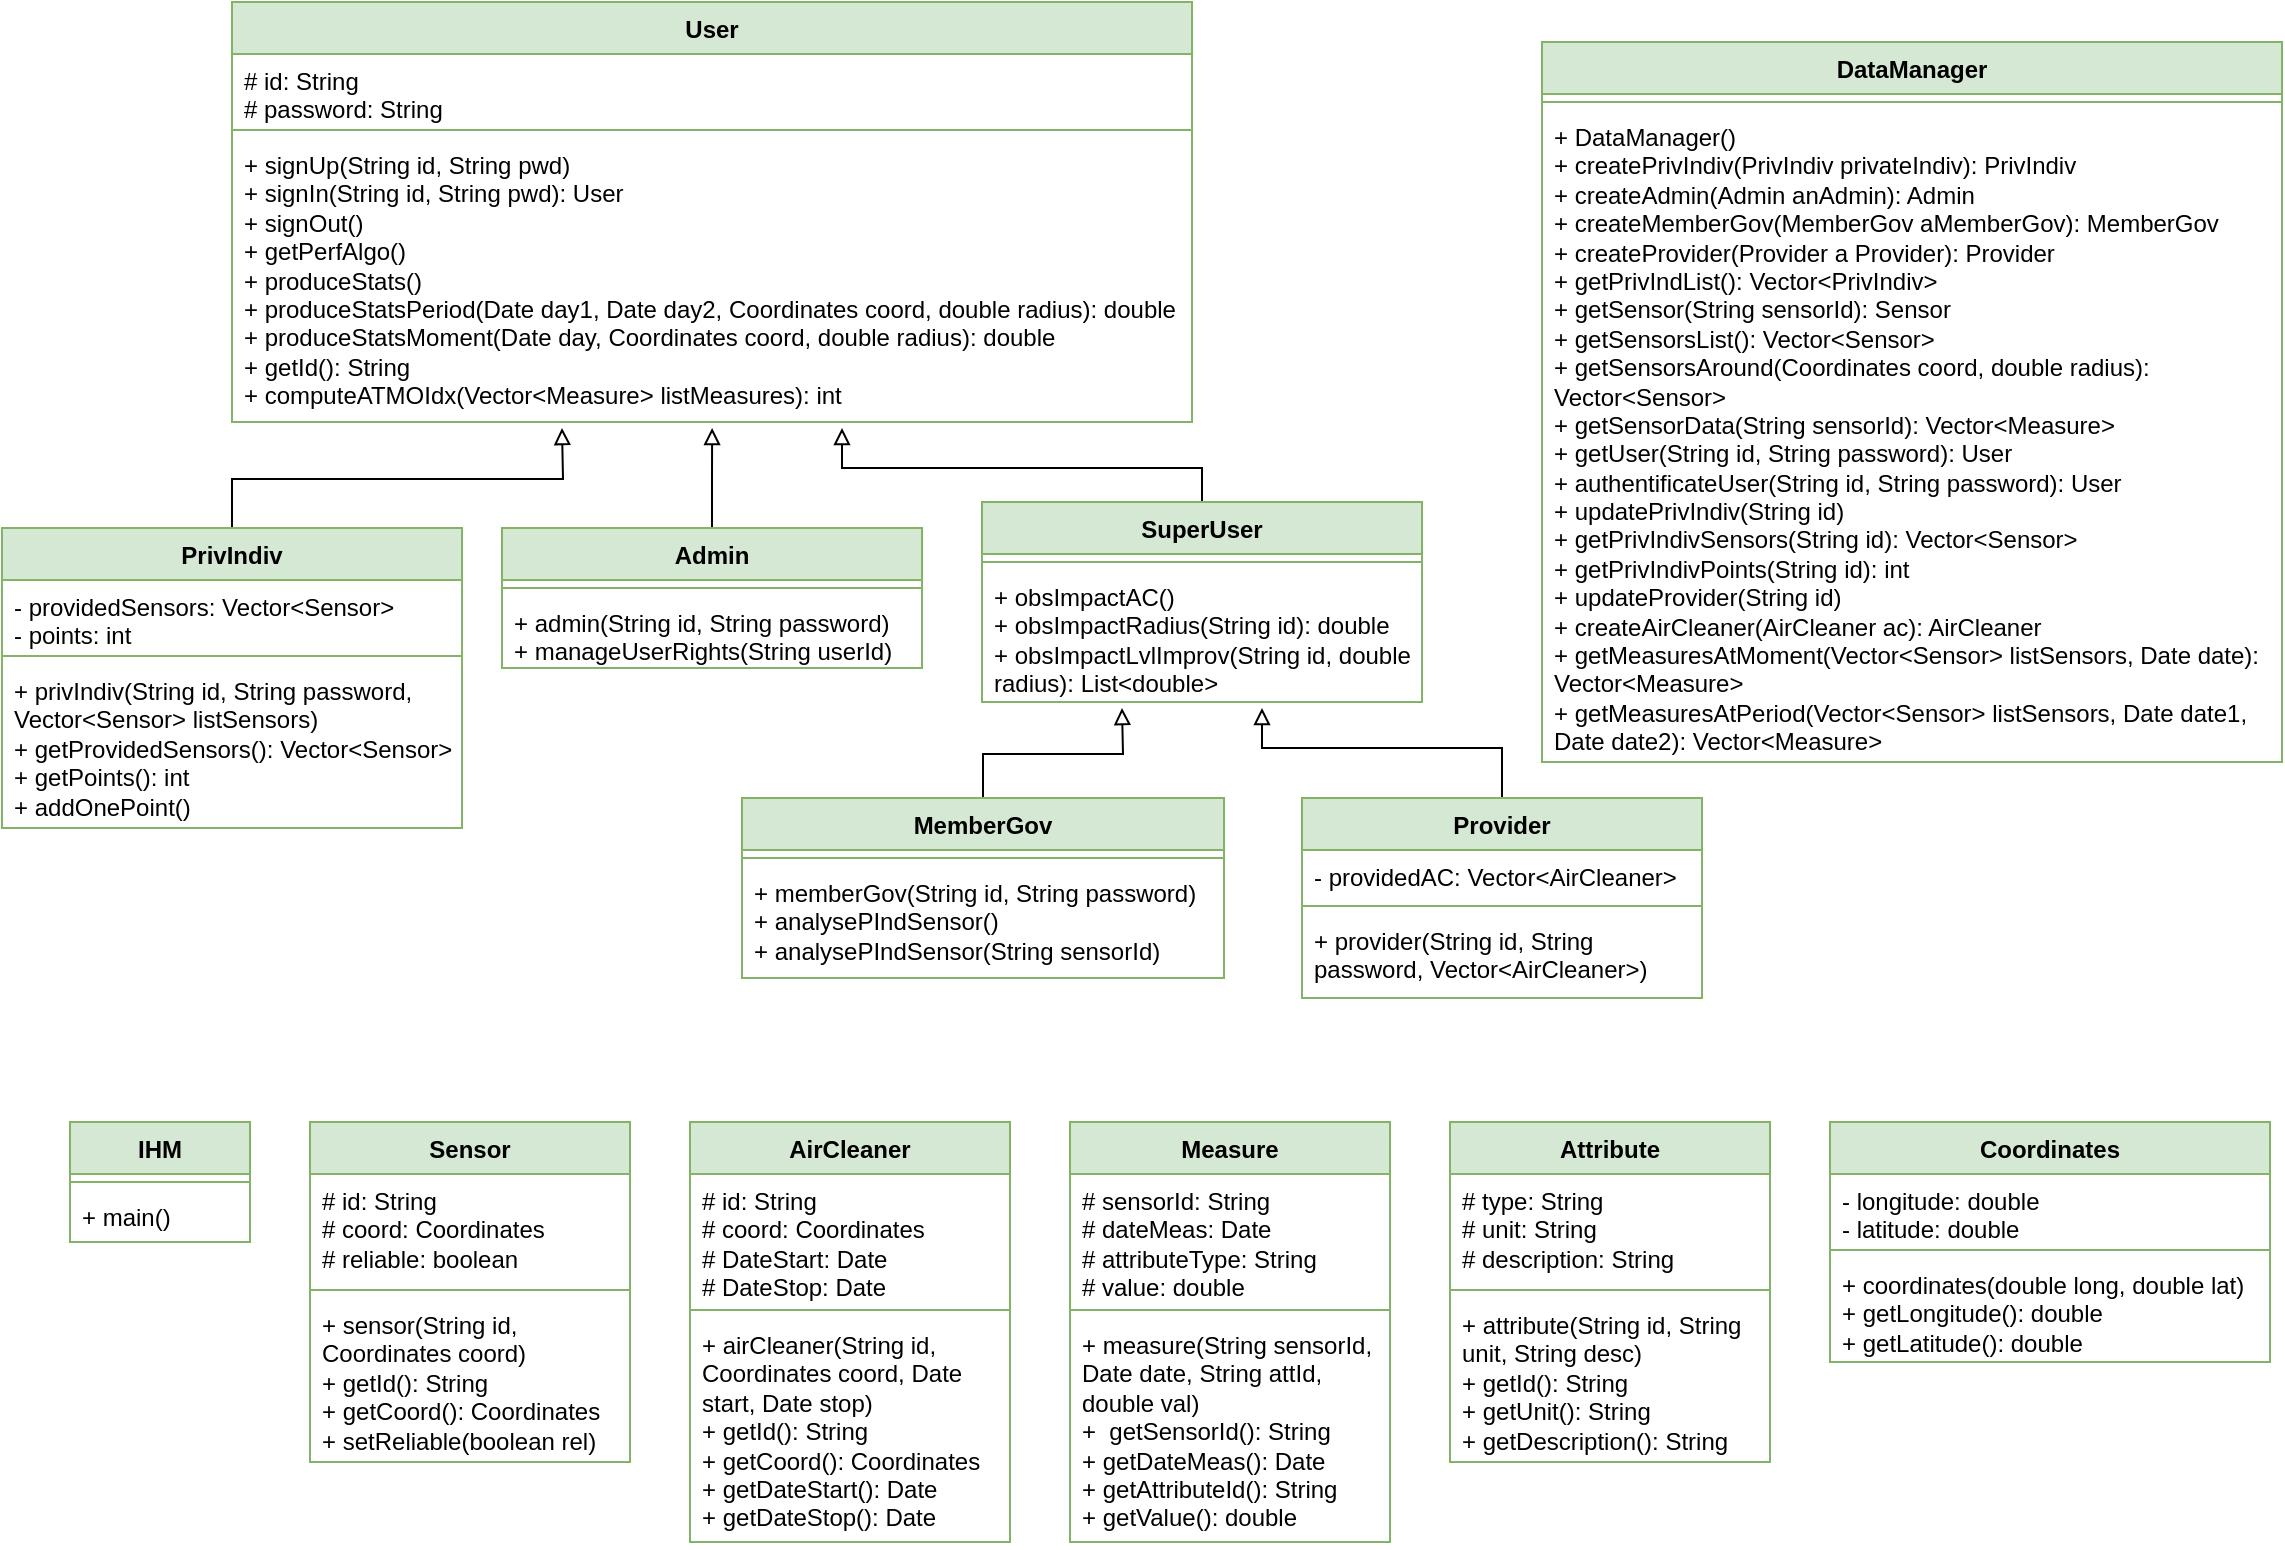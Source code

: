 <mxfile version="21.2.8" type="device">
  <diagram name="Page-1" id="V_YN9P2yqnFcR8cg9pQ4">
    <mxGraphModel dx="670" dy="856" grid="1" gridSize="10" guides="1" tooltips="1" connect="1" arrows="1" fold="1" page="1" pageScale="1" pageWidth="1169" pageHeight="827" math="0" shadow="0">
      <root>
        <mxCell id="0" />
        <mxCell id="1" parent="0" />
        <mxCell id="gNZihffF2-oShlzIyq49-1" value="User" style="swimlane;fontStyle=1;align=center;verticalAlign=top;childLayout=stackLayout;horizontal=1;startSize=26;horizontalStack=0;resizeParent=1;resizeParentMax=0;resizeLast=0;collapsible=1;marginBottom=0;whiteSpace=wrap;html=1;fillColor=#d5e8d4;strokeColor=#82b366;" parent="1" vertex="1">
          <mxGeometry x="130" y="40" width="480" height="210" as="geometry" />
        </mxCell>
        <mxCell id="gNZihffF2-oShlzIyq49-2" value="# id: String&lt;br&gt;# password: String" style="text;strokeColor=none;fillColor=none;align=left;verticalAlign=top;spacingLeft=4;spacingRight=4;overflow=hidden;rotatable=0;points=[[0,0.5],[1,0.5]];portConstraint=eastwest;whiteSpace=wrap;html=1;" parent="gNZihffF2-oShlzIyq49-1" vertex="1">
          <mxGeometry y="26" width="480" height="34" as="geometry" />
        </mxCell>
        <mxCell id="gNZihffF2-oShlzIyq49-3" value="" style="line;strokeWidth=1;fillColor=none;align=left;verticalAlign=middle;spacingTop=-1;spacingLeft=3;spacingRight=3;rotatable=0;labelPosition=right;points=[];portConstraint=eastwest;strokeColor=inherit;" parent="gNZihffF2-oShlzIyq49-1" vertex="1">
          <mxGeometry y="60" width="480" height="8" as="geometry" />
        </mxCell>
        <mxCell id="gNZihffF2-oShlzIyq49-4" value="+ signUp(String id, String pwd)&lt;br&gt;+ signIn(String id, String pwd): User&lt;br&gt;+ signOut()&lt;br&gt;+ getPerfAlgo()&lt;br&gt;+ produceStats()&lt;br&gt;+ produceStatsPeriod(Date day1, Date day2, Coordinates coord, double radius): double&lt;br&gt;+ produceStatsMoment(Date day, Coordinates coord, double radius): double&lt;br&gt;+ getId(): String&lt;br&gt;+ computeATMOIdx(Vector&amp;lt;Measure&amp;gt; listMeasures): int" style="text;strokeColor=none;fillColor=none;align=left;verticalAlign=top;spacingLeft=4;spacingRight=4;overflow=hidden;rotatable=0;points=[[0,0.5],[1,0.5]];portConstraint=eastwest;whiteSpace=wrap;html=1;" parent="gNZihffF2-oShlzIyq49-1" vertex="1">
          <mxGeometry y="68" width="480" height="142" as="geometry" />
        </mxCell>
        <mxCell id="gNZihffF2-oShlzIyq49-5" style="edgeStyle=orthogonalEdgeStyle;rounded=0;orthogonalLoop=1;jettySize=auto;html=1;exitX=0.5;exitY=0;exitDx=0;exitDy=0;endArrow=block;endFill=0;" parent="1" source="gNZihffF2-oShlzIyq49-6" edge="1">
          <mxGeometry relative="1" as="geometry">
            <mxPoint x="370.059" y="253" as="targetPoint" />
          </mxGeometry>
        </mxCell>
        <mxCell id="gNZihffF2-oShlzIyq49-6" value="Admin" style="swimlane;fontStyle=1;align=center;verticalAlign=top;childLayout=stackLayout;horizontal=1;startSize=26;horizontalStack=0;resizeParent=1;resizeParentMax=0;resizeLast=0;collapsible=1;marginBottom=0;whiteSpace=wrap;html=1;fillColor=#d5e8d4;strokeColor=#82b366;" parent="1" vertex="1">
          <mxGeometry x="265" y="303" width="210" height="70" as="geometry" />
        </mxCell>
        <mxCell id="gNZihffF2-oShlzIyq49-7" value="" style="line;strokeWidth=1;fillColor=none;align=left;verticalAlign=middle;spacingTop=-1;spacingLeft=3;spacingRight=3;rotatable=0;labelPosition=right;points=[];portConstraint=eastwest;strokeColor=inherit;" parent="gNZihffF2-oShlzIyq49-6" vertex="1">
          <mxGeometry y="26" width="210" height="8" as="geometry" />
        </mxCell>
        <mxCell id="gNZihffF2-oShlzIyq49-8" value="+ admin(String id, String password)&lt;br&gt;+ manageUserRights(String userId)" style="text;strokeColor=none;fillColor=none;align=left;verticalAlign=top;spacingLeft=4;spacingRight=4;overflow=hidden;rotatable=0;points=[[0,0.5],[1,0.5]];portConstraint=eastwest;whiteSpace=wrap;html=1;" parent="gNZihffF2-oShlzIyq49-6" vertex="1">
          <mxGeometry y="34" width="210" height="36" as="geometry" />
        </mxCell>
        <mxCell id="gNZihffF2-oShlzIyq49-9" style="edgeStyle=orthogonalEdgeStyle;rounded=0;orthogonalLoop=1;jettySize=auto;html=1;exitX=0.5;exitY=0;exitDx=0;exitDy=0;endArrow=block;endFill=0;targetPerimeterSpacing=0;strokeWidth=1;" parent="1" source="gNZihffF2-oShlzIyq49-10" edge="1">
          <mxGeometry relative="1" as="geometry">
            <mxPoint x="295" y="253" as="targetPoint" />
          </mxGeometry>
        </mxCell>
        <mxCell id="gNZihffF2-oShlzIyq49-10" value="PrivIndiv" style="swimlane;fontStyle=1;align=center;verticalAlign=top;childLayout=stackLayout;horizontal=1;startSize=26;horizontalStack=0;resizeParent=1;resizeParentMax=0;resizeLast=0;collapsible=1;marginBottom=0;whiteSpace=wrap;html=1;fillColor=#d5e8d4;strokeColor=#82b366;" parent="1" vertex="1">
          <mxGeometry x="15" y="303" width="230" height="150" as="geometry" />
        </mxCell>
        <mxCell id="gNZihffF2-oShlzIyq49-11" value="- providedSensors: Vector&amp;lt;Sensor&amp;gt;&lt;br&gt;- points: int" style="text;strokeColor=none;fillColor=none;align=left;verticalAlign=top;spacingLeft=4;spacingRight=4;overflow=hidden;rotatable=0;points=[[0,0.5],[1,0.5]];portConstraint=eastwest;whiteSpace=wrap;html=1;" parent="gNZihffF2-oShlzIyq49-10" vertex="1">
          <mxGeometry y="26" width="230" height="34" as="geometry" />
        </mxCell>
        <mxCell id="gNZihffF2-oShlzIyq49-12" value="" style="line;strokeWidth=1;fillColor=none;align=left;verticalAlign=middle;spacingTop=-1;spacingLeft=3;spacingRight=3;rotatable=0;labelPosition=right;points=[];portConstraint=eastwest;strokeColor=inherit;" parent="gNZihffF2-oShlzIyq49-10" vertex="1">
          <mxGeometry y="60" width="230" height="8" as="geometry" />
        </mxCell>
        <mxCell id="gNZihffF2-oShlzIyq49-13" value="+ privIndiv(String id, String password, Vector&amp;lt;Sensor&amp;gt; listSensors)&lt;br&gt;+ getProvidedSensors(): Vector&amp;lt;Sensor&amp;gt;&lt;br&gt;+ getPoints(): int&lt;br&gt;+ addOnePoint()" style="text;strokeColor=none;fillColor=none;align=left;verticalAlign=top;spacingLeft=4;spacingRight=4;overflow=hidden;rotatable=0;points=[[0,0.5],[1,0.5]];portConstraint=eastwest;whiteSpace=wrap;html=1;" parent="gNZihffF2-oShlzIyq49-10" vertex="1">
          <mxGeometry y="68" width="230" height="82" as="geometry" />
        </mxCell>
        <mxCell id="gNZihffF2-oShlzIyq49-14" style="edgeStyle=orthogonalEdgeStyle;rounded=0;orthogonalLoop=1;jettySize=auto;html=1;endArrow=block;endFill=0;" parent="1" source="gNZihffF2-oShlzIyq49-15" edge="1">
          <mxGeometry relative="1" as="geometry">
            <mxPoint x="435" y="253" as="targetPoint" />
            <Array as="points">
              <mxPoint x="615" y="273" />
              <mxPoint x="435" y="273" />
            </Array>
          </mxGeometry>
        </mxCell>
        <mxCell id="gNZihffF2-oShlzIyq49-15" value="SuperUser" style="swimlane;fontStyle=1;align=center;verticalAlign=top;childLayout=stackLayout;horizontal=1;startSize=26;horizontalStack=0;resizeParent=1;resizeParentMax=0;resizeLast=0;collapsible=1;marginBottom=0;whiteSpace=wrap;html=1;fillColor=#d5e8d4;strokeColor=#82b366;" parent="1" vertex="1">
          <mxGeometry x="505" y="290" width="220" height="100" as="geometry" />
        </mxCell>
        <mxCell id="gNZihffF2-oShlzIyq49-16" value="" style="line;strokeWidth=1;fillColor=none;align=left;verticalAlign=middle;spacingTop=-1;spacingLeft=3;spacingRight=3;rotatable=0;labelPosition=right;points=[];portConstraint=eastwest;strokeColor=inherit;" parent="gNZihffF2-oShlzIyq49-15" vertex="1">
          <mxGeometry y="26" width="220" height="8" as="geometry" />
        </mxCell>
        <mxCell id="gNZihffF2-oShlzIyq49-17" value="+ obsImpactAC()&lt;br&gt;+ obsImpactRadius(String id): double&lt;br&gt;+ obsImpactLvlImprov(String id, double radius): List&amp;lt;double&amp;gt;" style="text;strokeColor=none;fillColor=none;align=left;verticalAlign=top;spacingLeft=4;spacingRight=4;overflow=hidden;rotatable=0;points=[[0,0.5],[1,0.5]];portConstraint=eastwest;whiteSpace=wrap;html=1;" parent="gNZihffF2-oShlzIyq49-15" vertex="1">
          <mxGeometry y="34" width="220" height="66" as="geometry" />
        </mxCell>
        <mxCell id="gNZihffF2-oShlzIyq49-18" style="edgeStyle=orthogonalEdgeStyle;rounded=0;orthogonalLoop=1;jettySize=auto;html=1;endArrow=block;endFill=0;" parent="1" source="gNZihffF2-oShlzIyq49-19" edge="1">
          <mxGeometry relative="1" as="geometry">
            <mxPoint x="575" y="393" as="targetPoint" />
          </mxGeometry>
        </mxCell>
        <mxCell id="gNZihffF2-oShlzIyq49-19" value="MemberGov" style="swimlane;fontStyle=1;align=center;verticalAlign=top;childLayout=stackLayout;horizontal=1;startSize=26;horizontalStack=0;resizeParent=1;resizeParentMax=0;resizeLast=0;collapsible=1;marginBottom=0;whiteSpace=wrap;html=1;fillColor=#d5e8d4;strokeColor=#82b366;" parent="1" vertex="1">
          <mxGeometry x="385" y="438" width="241" height="90" as="geometry" />
        </mxCell>
        <mxCell id="gNZihffF2-oShlzIyq49-20" value="" style="line;strokeWidth=1;fillColor=none;align=left;verticalAlign=middle;spacingTop=-1;spacingLeft=3;spacingRight=3;rotatable=0;labelPosition=right;points=[];portConstraint=eastwest;strokeColor=inherit;" parent="gNZihffF2-oShlzIyq49-19" vertex="1">
          <mxGeometry y="26" width="241" height="8" as="geometry" />
        </mxCell>
        <mxCell id="gNZihffF2-oShlzIyq49-21" value="+ memberGov(String id, String password)&lt;br&gt;+ analysePIndSensor()&lt;br&gt;+ analysePIndSensor(String sensorId)" style="text;strokeColor=none;fillColor=none;align=left;verticalAlign=top;spacingLeft=4;spacingRight=4;overflow=hidden;rotatable=0;points=[[0,0.5],[1,0.5]];portConstraint=eastwest;whiteSpace=wrap;html=1;" parent="gNZihffF2-oShlzIyq49-19" vertex="1">
          <mxGeometry y="34" width="241" height="56" as="geometry" />
        </mxCell>
        <mxCell id="gNZihffF2-oShlzIyq49-22" style="edgeStyle=orthogonalEdgeStyle;rounded=0;orthogonalLoop=1;jettySize=auto;html=1;endArrow=block;endFill=0;" parent="1" source="gNZihffF2-oShlzIyq49-23" edge="1">
          <mxGeometry relative="1" as="geometry">
            <mxPoint x="645" y="393" as="targetPoint" />
            <Array as="points">
              <mxPoint x="765" y="413" />
              <mxPoint x="645" y="413" />
            </Array>
          </mxGeometry>
        </mxCell>
        <mxCell id="gNZihffF2-oShlzIyq49-23" value="Provider" style="swimlane;fontStyle=1;align=center;verticalAlign=top;childLayout=stackLayout;horizontal=1;startSize=26;horizontalStack=0;resizeParent=1;resizeParentMax=0;resizeLast=0;collapsible=1;marginBottom=0;whiteSpace=wrap;html=1;fillColor=#d5e8d4;strokeColor=#82b366;" parent="1" vertex="1">
          <mxGeometry x="665" y="438" width="200" height="100" as="geometry" />
        </mxCell>
        <mxCell id="gNZihffF2-oShlzIyq49-24" value="- providedAC: Vector&amp;lt;AirCleaner&amp;gt;" style="text;strokeColor=none;fillColor=none;align=left;verticalAlign=top;spacingLeft=4;spacingRight=4;overflow=hidden;rotatable=0;points=[[0,0.5],[1,0.5]];portConstraint=eastwest;whiteSpace=wrap;html=1;" parent="gNZihffF2-oShlzIyq49-23" vertex="1">
          <mxGeometry y="26" width="200" height="24" as="geometry" />
        </mxCell>
        <mxCell id="gNZihffF2-oShlzIyq49-25" value="" style="line;strokeWidth=1;fillColor=none;align=left;verticalAlign=middle;spacingTop=-1;spacingLeft=3;spacingRight=3;rotatable=0;labelPosition=right;points=[];portConstraint=eastwest;strokeColor=inherit;" parent="gNZihffF2-oShlzIyq49-23" vertex="1">
          <mxGeometry y="50" width="200" height="8" as="geometry" />
        </mxCell>
        <mxCell id="gNZihffF2-oShlzIyq49-26" value="+ provider(String id, String password, Vector&amp;lt;AirCleaner&amp;gt;)" style="text;strokeColor=none;fillColor=none;align=left;verticalAlign=top;spacingLeft=4;spacingRight=4;overflow=hidden;rotatable=0;points=[[0,0.5],[1,0.5]];portConstraint=eastwest;whiteSpace=wrap;html=1;" parent="gNZihffF2-oShlzIyq49-23" vertex="1">
          <mxGeometry y="58" width="200" height="42" as="geometry" />
        </mxCell>
        <mxCell id="gNZihffF2-oShlzIyq49-27" value="Coordinates" style="swimlane;fontStyle=1;align=center;verticalAlign=top;childLayout=stackLayout;horizontal=1;startSize=26;horizontalStack=0;resizeParent=1;resizeParentMax=0;resizeLast=0;collapsible=1;marginBottom=0;whiteSpace=wrap;html=1;fillColor=#d5e8d4;strokeColor=#82b366;" parent="1" vertex="1">
          <mxGeometry x="929" y="600" width="220" height="120" as="geometry" />
        </mxCell>
        <mxCell id="gNZihffF2-oShlzIyq49-28" value="- longitude: double&lt;br&gt;- latitude: double" style="text;strokeColor=none;fillColor=none;align=left;verticalAlign=top;spacingLeft=4;spacingRight=4;overflow=hidden;rotatable=0;points=[[0,0.5],[1,0.5]];portConstraint=eastwest;whiteSpace=wrap;html=1;" parent="gNZihffF2-oShlzIyq49-27" vertex="1">
          <mxGeometry y="26" width="220" height="34" as="geometry" />
        </mxCell>
        <mxCell id="gNZihffF2-oShlzIyq49-29" value="" style="line;strokeWidth=1;fillColor=none;align=left;verticalAlign=middle;spacingTop=-1;spacingLeft=3;spacingRight=3;rotatable=0;labelPosition=right;points=[];portConstraint=eastwest;strokeColor=inherit;" parent="gNZihffF2-oShlzIyq49-27" vertex="1">
          <mxGeometry y="60" width="220" height="8" as="geometry" />
        </mxCell>
        <mxCell id="gNZihffF2-oShlzIyq49-30" value="+ coordinates(double long, double lat)&lt;br&gt;+ getLongitude(): double&lt;br&gt;+ getLatitude(): double" style="text;strokeColor=none;fillColor=none;align=left;verticalAlign=top;spacingLeft=4;spacingRight=4;overflow=hidden;rotatable=0;points=[[0,0.5],[1,0.5]];portConstraint=eastwest;whiteSpace=wrap;html=1;" parent="gNZihffF2-oShlzIyq49-27" vertex="1">
          <mxGeometry y="68" width="220" height="52" as="geometry" />
        </mxCell>
        <mxCell id="gNZihffF2-oShlzIyq49-31" value="IHM" style="swimlane;fontStyle=1;align=center;verticalAlign=top;childLayout=stackLayout;horizontal=1;startSize=26;horizontalStack=0;resizeParent=1;resizeParentMax=0;resizeLast=0;collapsible=1;marginBottom=0;whiteSpace=wrap;html=1;fillColor=#d5e8d4;strokeColor=#82b366;" parent="1" vertex="1">
          <mxGeometry x="49" y="600" width="90" height="60" as="geometry" />
        </mxCell>
        <mxCell id="gNZihffF2-oShlzIyq49-32" value="" style="line;strokeWidth=1;fillColor=none;align=left;verticalAlign=middle;spacingTop=-1;spacingLeft=3;spacingRight=3;rotatable=0;labelPosition=right;points=[];portConstraint=eastwest;strokeColor=inherit;" parent="gNZihffF2-oShlzIyq49-31" vertex="1">
          <mxGeometry y="26" width="90" height="8" as="geometry" />
        </mxCell>
        <mxCell id="gNZihffF2-oShlzIyq49-33" value="+ main()" style="text;strokeColor=none;fillColor=none;align=left;verticalAlign=top;spacingLeft=4;spacingRight=4;overflow=hidden;rotatable=0;points=[[0,0.5],[1,0.5]];portConstraint=eastwest;whiteSpace=wrap;html=1;" parent="gNZihffF2-oShlzIyq49-31" vertex="1">
          <mxGeometry y="34" width="90" height="26" as="geometry" />
        </mxCell>
        <mxCell id="gNZihffF2-oShlzIyq49-34" value="Sensor" style="swimlane;fontStyle=1;align=center;verticalAlign=top;childLayout=stackLayout;horizontal=1;startSize=26;horizontalStack=0;resizeParent=1;resizeParentMax=0;resizeLast=0;collapsible=1;marginBottom=0;whiteSpace=wrap;html=1;fillColor=#d5e8d4;strokeColor=#82b366;" parent="1" vertex="1">
          <mxGeometry x="169" y="600" width="160" height="170" as="geometry" />
        </mxCell>
        <mxCell id="gNZihffF2-oShlzIyq49-35" value="# id: String&lt;br&gt;# coord: Coordinates&lt;br&gt;# reliable: boolean" style="text;strokeColor=none;fillColor=none;align=left;verticalAlign=top;spacingLeft=4;spacingRight=4;overflow=hidden;rotatable=0;points=[[0,0.5],[1,0.5]];portConstraint=eastwest;whiteSpace=wrap;html=1;" parent="gNZihffF2-oShlzIyq49-34" vertex="1">
          <mxGeometry y="26" width="160" height="54" as="geometry" />
        </mxCell>
        <mxCell id="gNZihffF2-oShlzIyq49-36" value="" style="line;strokeWidth=1;fillColor=none;align=left;verticalAlign=middle;spacingTop=-1;spacingLeft=3;spacingRight=3;rotatable=0;labelPosition=right;points=[];portConstraint=eastwest;strokeColor=inherit;" parent="gNZihffF2-oShlzIyq49-34" vertex="1">
          <mxGeometry y="80" width="160" height="8" as="geometry" />
        </mxCell>
        <mxCell id="gNZihffF2-oShlzIyq49-37" value="+ sensor(String id, Coordinates coord)&lt;br&gt;+ getId(): String&lt;br&gt;+ getCoord(): Coordinates&lt;br&gt;+ setReliable(boolean rel)" style="text;strokeColor=none;fillColor=none;align=left;verticalAlign=top;spacingLeft=4;spacingRight=4;overflow=hidden;rotatable=0;points=[[0,0.5],[1,0.5]];portConstraint=eastwest;whiteSpace=wrap;html=1;" parent="gNZihffF2-oShlzIyq49-34" vertex="1">
          <mxGeometry y="88" width="160" height="82" as="geometry" />
        </mxCell>
        <mxCell id="gNZihffF2-oShlzIyq49-38" value="AirCleaner" style="swimlane;fontStyle=1;align=center;verticalAlign=top;childLayout=stackLayout;horizontal=1;startSize=26;horizontalStack=0;resizeParent=1;resizeParentMax=0;resizeLast=0;collapsible=1;marginBottom=0;whiteSpace=wrap;html=1;fillColor=#d5e8d4;strokeColor=#82b366;" parent="1" vertex="1">
          <mxGeometry x="359" y="600" width="160" height="210" as="geometry" />
        </mxCell>
        <mxCell id="gNZihffF2-oShlzIyq49-39" value="# id: String&lt;br&gt;# coord: Coordinates&lt;br&gt;# DateStart: Date&lt;br&gt;# DateStop: Date" style="text;strokeColor=none;fillColor=none;align=left;verticalAlign=top;spacingLeft=4;spacingRight=4;overflow=hidden;rotatable=0;points=[[0,0.5],[1,0.5]];portConstraint=eastwest;whiteSpace=wrap;html=1;" parent="gNZihffF2-oShlzIyq49-38" vertex="1">
          <mxGeometry y="26" width="160" height="64" as="geometry" />
        </mxCell>
        <mxCell id="gNZihffF2-oShlzIyq49-40" value="" style="line;strokeWidth=1;fillColor=none;align=left;verticalAlign=middle;spacingTop=-1;spacingLeft=3;spacingRight=3;rotatable=0;labelPosition=right;points=[];portConstraint=eastwest;strokeColor=inherit;" parent="gNZihffF2-oShlzIyq49-38" vertex="1">
          <mxGeometry y="90" width="160" height="8" as="geometry" />
        </mxCell>
        <mxCell id="gNZihffF2-oShlzIyq49-41" value="+ airCleaner(String id, Coordinates coord, Date start, Date stop)&lt;br&gt;+ getId(): String&lt;br&gt;+ getCoord(): Coordinates&lt;br&gt;+ getDateStart(): Date&lt;br&gt;+ getDateStop(): Date" style="text;strokeColor=none;fillColor=none;align=left;verticalAlign=top;spacingLeft=4;spacingRight=4;overflow=hidden;rotatable=0;points=[[0,0.5],[1,0.5]];portConstraint=eastwest;whiteSpace=wrap;html=1;" parent="gNZihffF2-oShlzIyq49-38" vertex="1">
          <mxGeometry y="98" width="160" height="112" as="geometry" />
        </mxCell>
        <mxCell id="gNZihffF2-oShlzIyq49-42" value="Measure" style="swimlane;fontStyle=1;align=center;verticalAlign=top;childLayout=stackLayout;horizontal=1;startSize=26;horizontalStack=0;resizeParent=1;resizeParentMax=0;resizeLast=0;collapsible=1;marginBottom=0;whiteSpace=wrap;html=1;fillColor=#d5e8d4;strokeColor=#82b366;" parent="1" vertex="1">
          <mxGeometry x="549" y="600" width="160" height="210" as="geometry" />
        </mxCell>
        <mxCell id="gNZihffF2-oShlzIyq49-43" value="# sensorId: String&lt;br&gt;# dateMeas: Date&lt;br&gt;# attributeType: String&lt;br&gt;# value: double" style="text;strokeColor=none;fillColor=none;align=left;verticalAlign=top;spacingLeft=4;spacingRight=4;overflow=hidden;rotatable=0;points=[[0,0.5],[1,0.5]];portConstraint=eastwest;whiteSpace=wrap;html=1;" parent="gNZihffF2-oShlzIyq49-42" vertex="1">
          <mxGeometry y="26" width="160" height="64" as="geometry" />
        </mxCell>
        <mxCell id="gNZihffF2-oShlzIyq49-44" value="" style="line;strokeWidth=1;fillColor=none;align=left;verticalAlign=middle;spacingTop=-1;spacingLeft=3;spacingRight=3;rotatable=0;labelPosition=right;points=[];portConstraint=eastwest;strokeColor=inherit;" parent="gNZihffF2-oShlzIyq49-42" vertex="1">
          <mxGeometry y="90" width="160" height="8" as="geometry" />
        </mxCell>
        <mxCell id="gNZihffF2-oShlzIyq49-45" value="+ measure(String sensorId, Date date, String attId, double val)&lt;br&gt;+ &amp;nbsp;getSensorId(): String&lt;br&gt;+ getDateMeas(): Date&lt;br&gt;+ getAttributeId(): String&lt;br&gt;+ getValue(): double" style="text;strokeColor=none;fillColor=none;align=left;verticalAlign=top;spacingLeft=4;spacingRight=4;overflow=hidden;rotatable=0;points=[[0,0.5],[1,0.5]];portConstraint=eastwest;whiteSpace=wrap;html=1;" parent="gNZihffF2-oShlzIyq49-42" vertex="1">
          <mxGeometry y="98" width="160" height="112" as="geometry" />
        </mxCell>
        <mxCell id="gNZihffF2-oShlzIyq49-46" value="Attribute" style="swimlane;fontStyle=1;align=center;verticalAlign=top;childLayout=stackLayout;horizontal=1;startSize=26;horizontalStack=0;resizeParent=1;resizeParentMax=0;resizeLast=0;collapsible=1;marginBottom=0;whiteSpace=wrap;html=1;fillColor=#d5e8d4;strokeColor=#82b366;" parent="1" vertex="1">
          <mxGeometry x="739" y="600" width="160" height="170" as="geometry" />
        </mxCell>
        <mxCell id="gNZihffF2-oShlzIyq49-47" value="# type: String&lt;br&gt;# unit: String&lt;br&gt;# description: String" style="text;strokeColor=none;fillColor=none;align=left;verticalAlign=top;spacingLeft=4;spacingRight=4;overflow=hidden;rotatable=0;points=[[0,0.5],[1,0.5]];portConstraint=eastwest;whiteSpace=wrap;html=1;" parent="gNZihffF2-oShlzIyq49-46" vertex="1">
          <mxGeometry y="26" width="160" height="54" as="geometry" />
        </mxCell>
        <mxCell id="gNZihffF2-oShlzIyq49-48" value="" style="line;strokeWidth=1;fillColor=none;align=left;verticalAlign=middle;spacingTop=-1;spacingLeft=3;spacingRight=3;rotatable=0;labelPosition=right;points=[];portConstraint=eastwest;strokeColor=inherit;" parent="gNZihffF2-oShlzIyq49-46" vertex="1">
          <mxGeometry y="80" width="160" height="8" as="geometry" />
        </mxCell>
        <mxCell id="gNZihffF2-oShlzIyq49-49" value="+ attribute(String id, String unit, String desc)&lt;br&gt;+ getId(): String&lt;br&gt;+ getUnit(): String&lt;br&gt;+ getDescription(): String" style="text;strokeColor=none;fillColor=none;align=left;verticalAlign=top;spacingLeft=4;spacingRight=4;overflow=hidden;rotatable=0;points=[[0,0.5],[1,0.5]];portConstraint=eastwest;whiteSpace=wrap;html=1;" parent="gNZihffF2-oShlzIyq49-46" vertex="1">
          <mxGeometry y="88" width="160" height="82" as="geometry" />
        </mxCell>
        <mxCell id="gNZihffF2-oShlzIyq49-50" value="DataManager" style="swimlane;fontStyle=1;align=center;verticalAlign=top;childLayout=stackLayout;horizontal=1;startSize=26;horizontalStack=0;resizeParent=1;resizeParentMax=0;resizeLast=0;collapsible=1;marginBottom=0;whiteSpace=wrap;html=1;fillColor=#d5e8d4;strokeColor=#82b366;" parent="1" vertex="1">
          <mxGeometry x="785" y="60" width="370" height="360" as="geometry" />
        </mxCell>
        <mxCell id="gNZihffF2-oShlzIyq49-51" value="" style="line;strokeWidth=1;fillColor=none;align=left;verticalAlign=middle;spacingTop=-1;spacingLeft=3;spacingRight=3;rotatable=0;labelPosition=right;points=[];portConstraint=eastwest;strokeColor=inherit;" parent="gNZihffF2-oShlzIyq49-50" vertex="1">
          <mxGeometry y="26" width="370" height="8" as="geometry" />
        </mxCell>
        <mxCell id="gNZihffF2-oShlzIyq49-52" value="+ DataManager()&lt;br&gt;+ createPrivIndiv(PrivIndiv privateIndiv): PrivIndiv&lt;br&gt;+ createAdmin(Admin anAdmin): Admin&lt;br&gt;+ createMemberGov(MemberGov aMemberGov): MemberGov&lt;br&gt;+ createProvider(Provider a Provider): Provider&lt;br style=&quot;border-color: var(--border-color);&quot;&gt;+ getPrivIndList(): Vector&amp;lt;PrivIndiv&amp;gt;&lt;br&gt;+ getSensor(String sensorId): Sensor&lt;br style=&quot;border-color: var(--border-color);&quot;&gt;+ getSensorsList(): Vector&amp;lt;Sensor&amp;gt;&lt;br&gt;+ getSensorsAround(Coordinates coord, double radius): Vector&amp;lt;Sensor&amp;gt;&lt;br&gt;+ getSensorData(String sensorId): Vector&amp;lt;Measure&amp;gt;&lt;br&gt;+ getUser(String id, String password): User&lt;br&gt;+ authentificateUser(String id, String password): User&lt;br&gt;+ updatePrivIndiv(String id)&lt;br&gt;+ getPrivIndivSensors(String id): Vector&amp;lt;Sensor&amp;gt;&lt;br&gt;+ getPrivIndivPoints(String id): int&lt;br&gt;+ updateProvider(String id)&lt;br&gt;+ createAirCleaner(AirCleaner ac): AirCleaner&lt;br&gt;+ getMeasuresAtMoment(Vector&amp;lt;Sensor&amp;gt; listSensors, Date date): Vector&amp;lt;Measure&amp;gt;&lt;br&gt;+ getMeasuresAtPeriod(Vector&amp;lt;Sensor&amp;gt; listSensors,&amp;nbsp;Date date1, Date date2): Vector&amp;lt;Measure&amp;gt;" style="text;strokeColor=none;fillColor=none;align=left;verticalAlign=top;spacingLeft=4;spacingRight=4;overflow=hidden;rotatable=0;points=[[0,0.5],[1,0.5]];portConstraint=eastwest;whiteSpace=wrap;html=1;" parent="gNZihffF2-oShlzIyq49-50" vertex="1">
          <mxGeometry y="34" width="370" height="326" as="geometry" />
        </mxCell>
      </root>
    </mxGraphModel>
  </diagram>
</mxfile>
